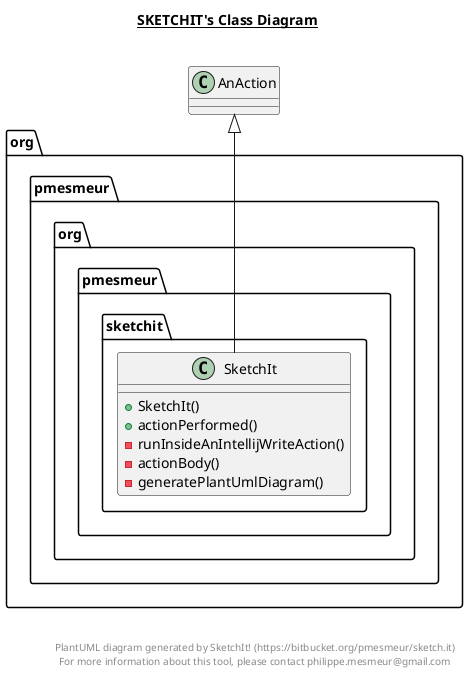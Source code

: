 @startuml

title __SKETCHIT's Class Diagram__\n

  package org.pmesmeur.org.pmesmeur.sketchit {
    class SketchIt {
        + SketchIt()
        + actionPerformed()
        - runInsideAnIntellijWriteAction()
        - actionBody()
        - generatePlantUmlDiagram()
    }
  }
  

  SketchIt -up-|> AnAction


right footer


PlantUML diagram generated by SketchIt! (https://bitbucket.org/pmesmeur/sketch.it)
For more information about this tool, please contact philippe.mesmeur@gmail.com
endfooter

@enduml
